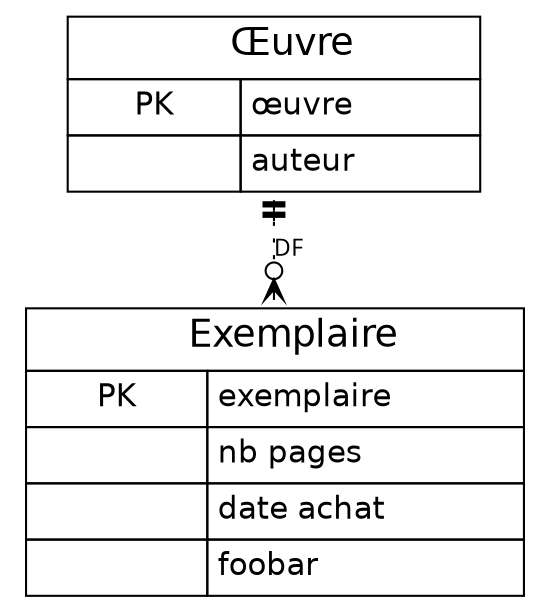 // Generated by Mocodo 4.0.3

digraph{
  layout=dot
  bgcolor="#FFFFFF"
  nodesep=0.5

  // Nodes
  node [
      shape=none
      fontcolor="#000000"
      fontsize=15
      fontname="Helvetica"
]
  node [
      shape=none
      fontcolor="#000000"
      fontsize=15
      fontname="Helvetica"
]
  1 [label=<<table
        border="0"
        cellborder="1"
        cellspacing="0"
        bgcolor="#FFFFFF"
        color="#000000"
        cellpadding="4"
    >
        <tr>
            <td bgcolor="#FFFFFF" colspan="2">
                <font
                    color="#000000"
                    point-size="18"
                >Œuvre</font>
            </td>
        </tr>
        <tr><td>PK</td><td align="left">œuvre</td></tr>
        <tr><td> </td><td align="left">auteur</td></tr>
    </table>
>]
  2 [label=<<table
        border="0"
        cellborder="1"
        cellspacing="0"
        bgcolor="#FFFFFF"
        color="#000000"
        cellpadding="4"
    >
        <tr>
            <td bgcolor="#FFFFFF" colspan="2">
                <font
                    color="#000000"
                    point-size="18"
                >Exemplaire</font>
            </td>
        </tr>
        <tr><td>PK</td><td align="left">exemplaire</td></tr>
        <tr><td> </td><td align="left">nb pages</td></tr>
        <tr><td> </td><td align="left">date achat</td></tr>
        <tr><td> </td><td align="left">foobar</td></tr>
    </table>
>]

  // Edges
  edge [
    penwidth=1
    color="#000000"
    fontcolor="#000000"
    fontname="Futura"
    fontsize=11
    dir=both
  ]
  1 -> 2 [arrowhead="crowodot" arrowtail="teetee" label="DF" style=dotted]
}